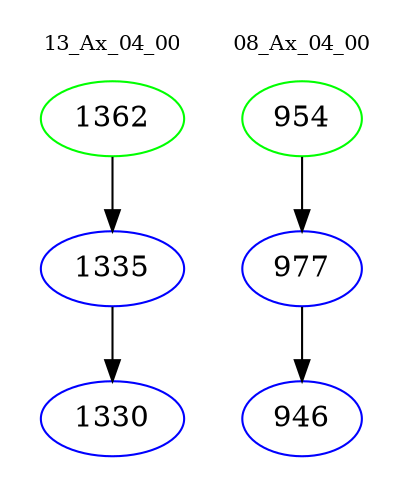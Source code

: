 digraph{
subgraph cluster_0 {
color = white
label = "13_Ax_04_00";
fontsize=10;
T0_1362 [label="1362", color="green"]
T0_1362 -> T0_1335 [color="black"]
T0_1335 [label="1335", color="blue"]
T0_1335 -> T0_1330 [color="black"]
T0_1330 [label="1330", color="blue"]
}
subgraph cluster_1 {
color = white
label = "08_Ax_04_00";
fontsize=10;
T1_954 [label="954", color="green"]
T1_954 -> T1_977 [color="black"]
T1_977 [label="977", color="blue"]
T1_977 -> T1_946 [color="black"]
T1_946 [label="946", color="blue"]
}
}
